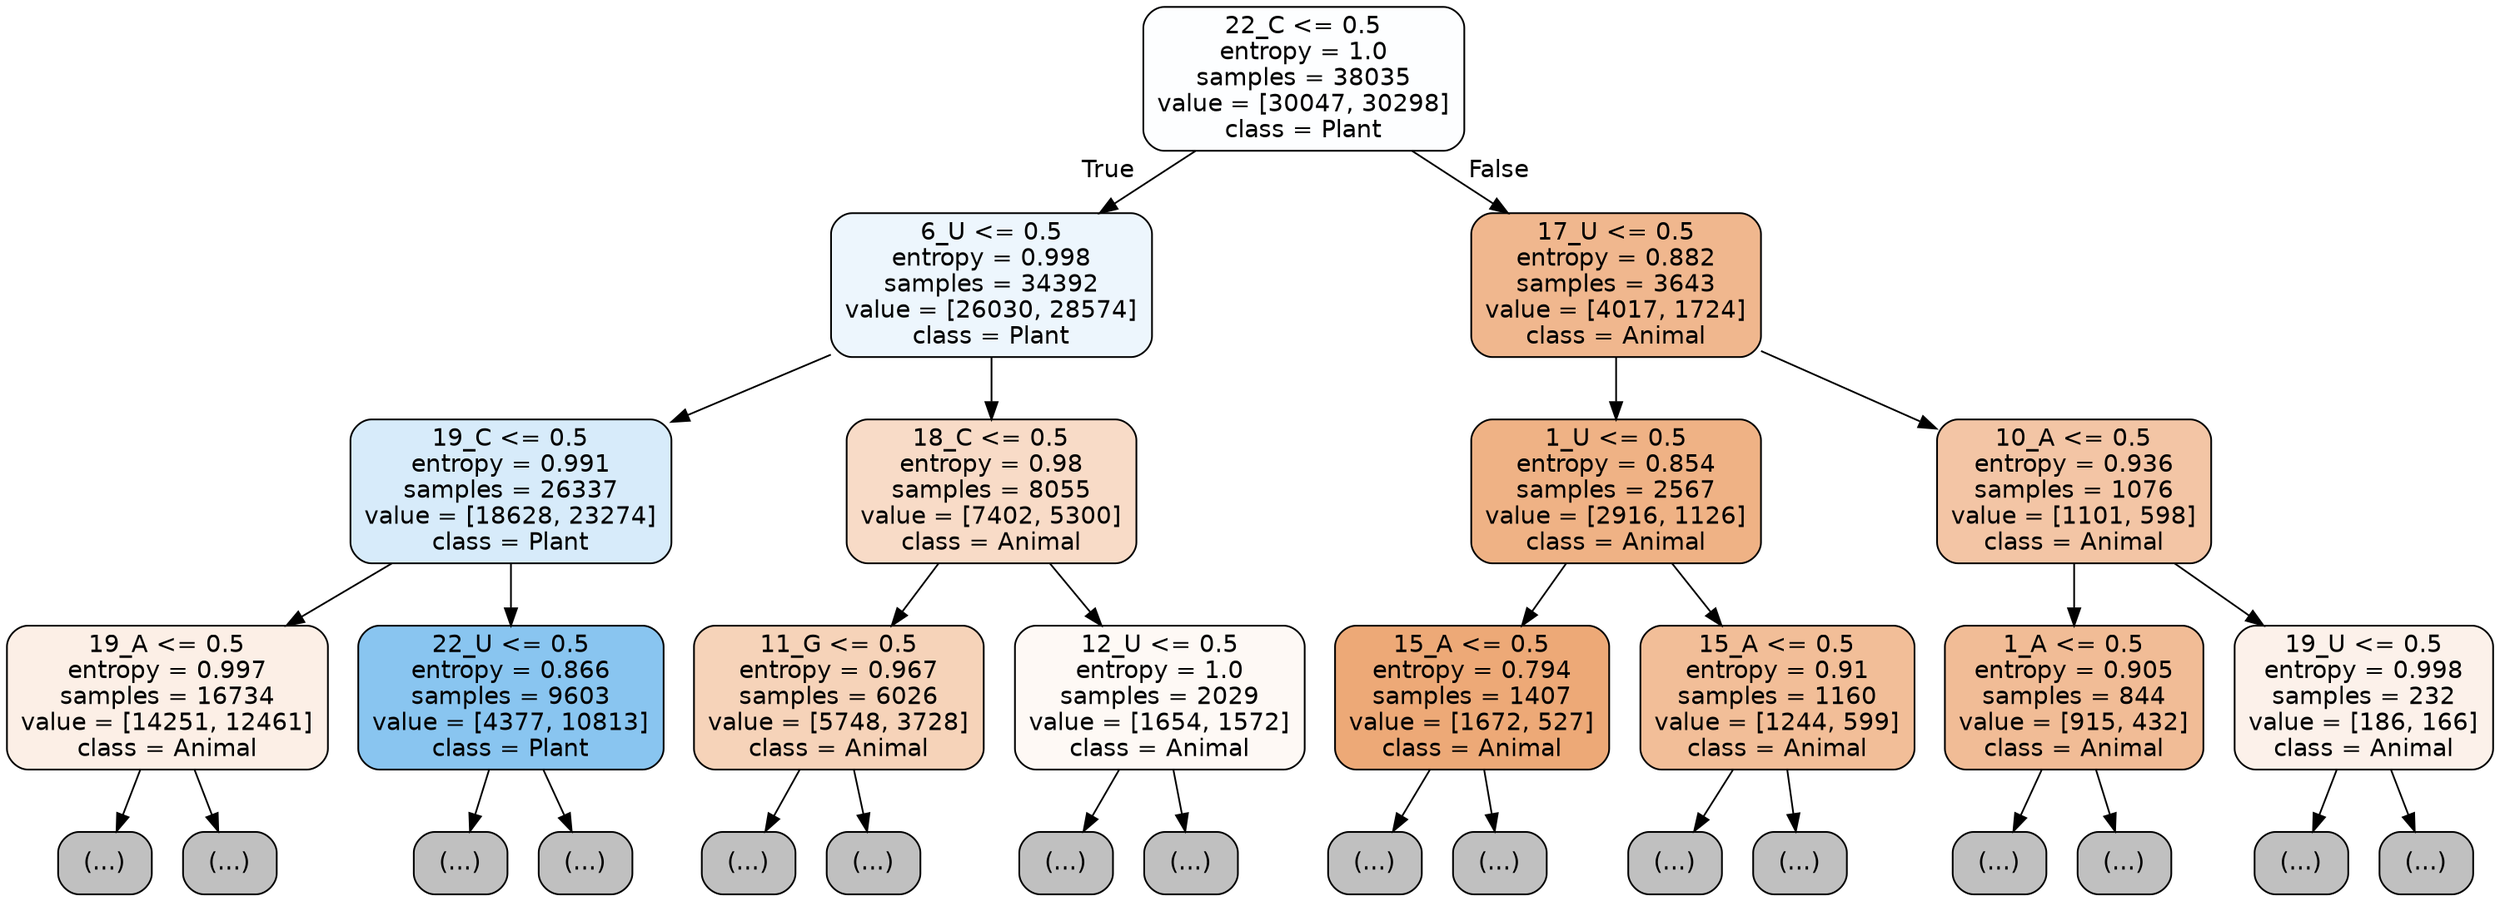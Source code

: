 digraph Tree {
node [shape=box, style="filled, rounded", color="black", fontname="helvetica"] ;
edge [fontname="helvetica"] ;
0 [label="22_C <= 0.5\nentropy = 1.0\nsamples = 38035\nvalue = [30047, 30298]\nclass = Plant", fillcolor="#fdfeff"] ;
1 [label="6_U <= 0.5\nentropy = 0.998\nsamples = 34392\nvalue = [26030, 28574]\nclass = Plant", fillcolor="#edf6fd"] ;
0 -> 1 [labeldistance=2.5, labelangle=45, headlabel="True"] ;
2 [label="19_C <= 0.5\nentropy = 0.991\nsamples = 26337\nvalue = [18628, 23274]\nclass = Plant", fillcolor="#d7ebfa"] ;
1 -> 2 ;
3 [label="19_A <= 0.5\nentropy = 0.997\nsamples = 16734\nvalue = [14251, 12461]\nclass = Animal", fillcolor="#fcefe6"] ;
2 -> 3 ;
4 [label="(...)", fillcolor="#C0C0C0"] ;
3 -> 4 ;
5761 [label="(...)", fillcolor="#C0C0C0"] ;
3 -> 5761 ;
8226 [label="22_U <= 0.5\nentropy = 0.866\nsamples = 9603\nvalue = [4377, 10813]\nclass = Plant", fillcolor="#89c5f0"] ;
2 -> 8226 ;
8227 [label="(...)", fillcolor="#C0C0C0"] ;
8226 -> 8227 ;
10524 [label="(...)", fillcolor="#C0C0C0"] ;
8226 -> 10524 ;
10925 [label="18_C <= 0.5\nentropy = 0.98\nsamples = 8055\nvalue = [7402, 5300]\nclass = Animal", fillcolor="#f8dbc7"] ;
1 -> 10925 ;
10926 [label="11_G <= 0.5\nentropy = 0.967\nsamples = 6026\nvalue = [5748, 3728]\nclass = Animal", fillcolor="#f6d3b9"] ;
10925 -> 10926 ;
10927 [label="(...)", fillcolor="#C0C0C0"] ;
10926 -> 10927 ;
13252 [label="(...)", fillcolor="#C0C0C0"] ;
10926 -> 13252 ;
14067 [label="12_U <= 0.5\nentropy = 1.0\nsamples = 2029\nvalue = [1654, 1572]\nclass = Animal", fillcolor="#fef9f5"] ;
10925 -> 14067 ;
14068 [label="(...)", fillcolor="#C0C0C0"] ;
14067 -> 14068 ;
14703 [label="(...)", fillcolor="#C0C0C0"] ;
14067 -> 14703 ;
14960 [label="17_U <= 0.5\nentropy = 0.882\nsamples = 3643\nvalue = [4017, 1724]\nclass = Animal", fillcolor="#f0b78e"] ;
0 -> 14960 [labeldistance=2.5, labelangle=-45, headlabel="False"] ;
14961 [label="1_U <= 0.5\nentropy = 0.854\nsamples = 2567\nvalue = [2916, 1126]\nclass = Animal", fillcolor="#efb285"] ;
14960 -> 14961 ;
14962 [label="15_A <= 0.5\nentropy = 0.794\nsamples = 1407\nvalue = [1672, 527]\nclass = Animal", fillcolor="#eda977"] ;
14961 -> 14962 ;
14963 [label="(...)", fillcolor="#C0C0C0"] ;
14962 -> 14963 ;
15472 [label="(...)", fillcolor="#C0C0C0"] ;
14962 -> 15472 ;
15669 [label="15_A <= 0.5\nentropy = 0.91\nsamples = 1160\nvalue = [1244, 599]\nclass = Animal", fillcolor="#f2be98"] ;
14961 -> 15669 ;
15670 [label="(...)", fillcolor="#C0C0C0"] ;
15669 -> 15670 ;
16111 [label="(...)", fillcolor="#C0C0C0"] ;
15669 -> 16111 ;
16284 [label="10_A <= 0.5\nentropy = 0.936\nsamples = 1076\nvalue = [1101, 598]\nclass = Animal", fillcolor="#f3c5a5"] ;
14960 -> 16284 ;
16285 [label="1_A <= 0.5\nentropy = 0.905\nsamples = 844\nvalue = [915, 432]\nclass = Animal", fillcolor="#f1bc96"] ;
16284 -> 16285 ;
16286 [label="(...)", fillcolor="#C0C0C0"] ;
16285 -> 16286 ;
16639 [label="(...)", fillcolor="#C0C0C0"] ;
16285 -> 16639 ;
16706 [label="19_U <= 0.5\nentropy = 0.998\nsamples = 232\nvalue = [186, 166]\nclass = Animal", fillcolor="#fcf1ea"] ;
16284 -> 16706 ;
16707 [label="(...)", fillcolor="#C0C0C0"] ;
16706 -> 16707 ;
16786 [label="(...)", fillcolor="#C0C0C0"] ;
16706 -> 16786 ;
}